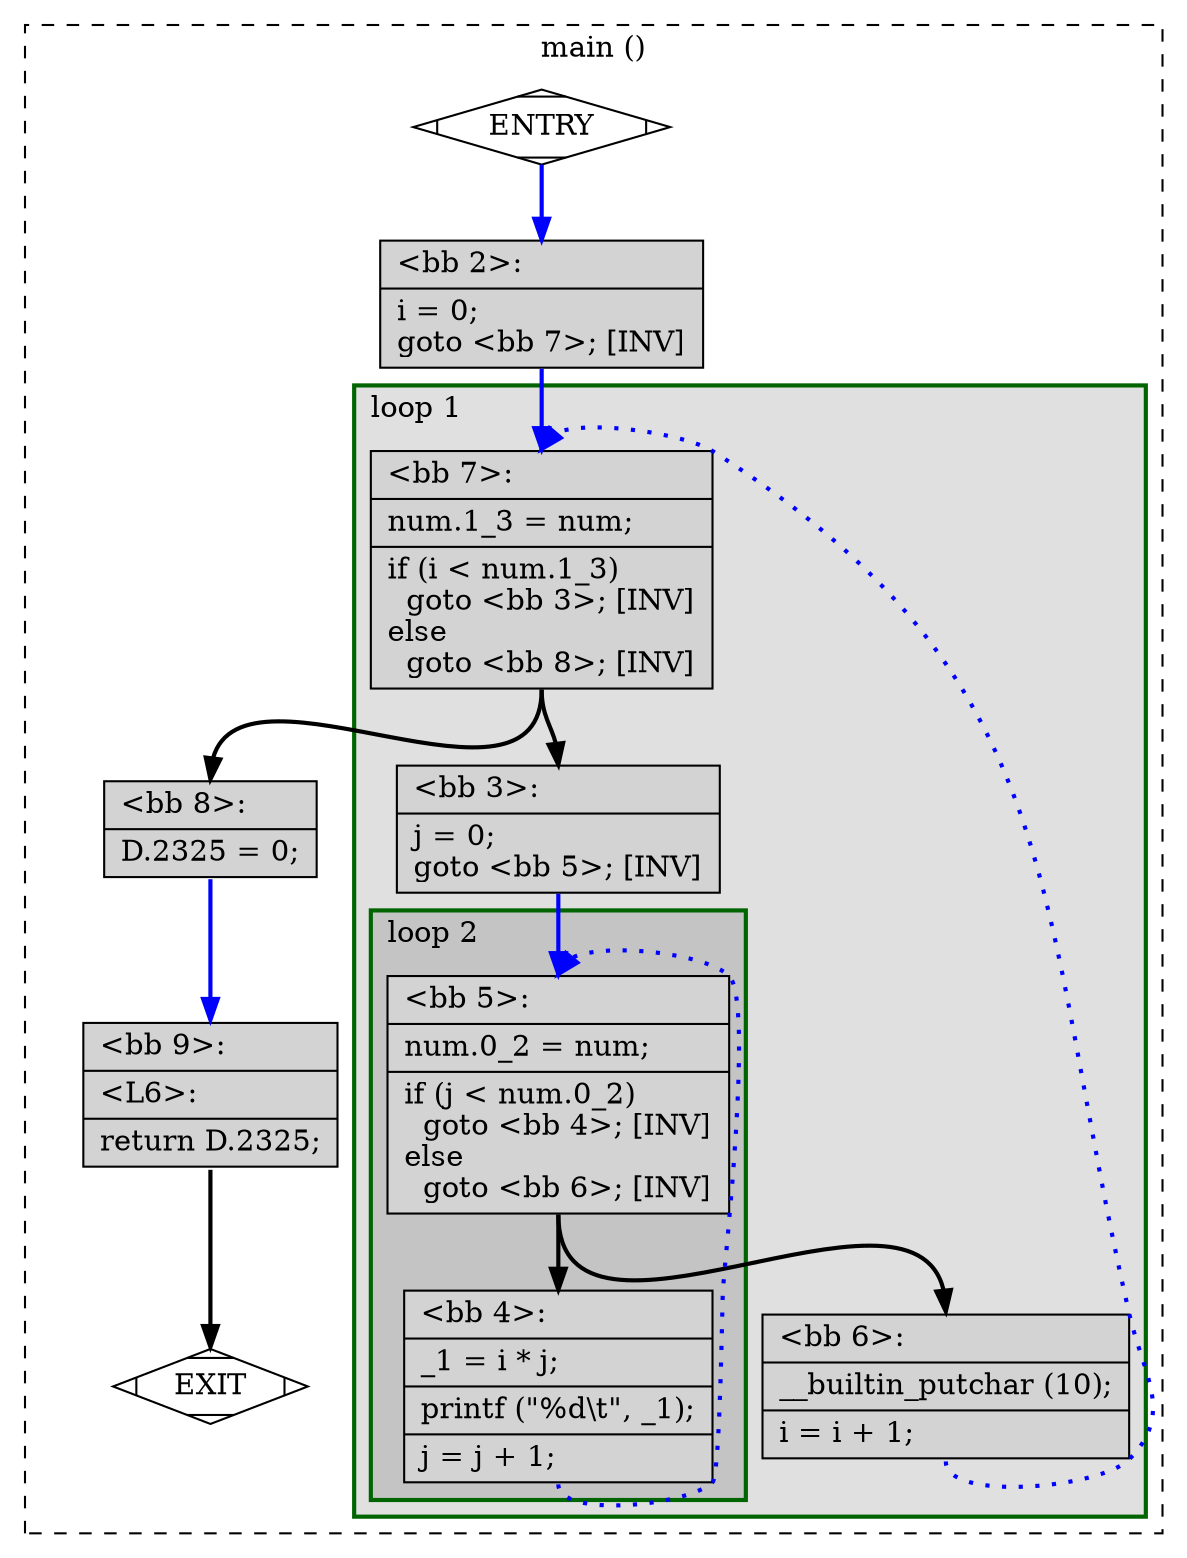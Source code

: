 digraph "test.c.012t.cfg" {
overlap=false;
subgraph "cluster_main" {
	style="dashed";
	color="black";
	label="main ()";
	subgraph cluster_0_1 {
	style="filled";
	color="darkgreen";
	fillcolor="grey88";
	label="loop 1";
	labeljust=l;
	penwidth=2;
	subgraph cluster_0_2 {
	style="filled";
	color="darkgreen";
	fillcolor="grey77";
	label="loop 2";
	labeljust=l;
	penwidth=2;
	fn_0_basic_block_5 [shape=record,style=filled,fillcolor=lightgrey,label="{\<bb\ 5\>:\l\
|num.0_2\ =\ num;\l\
|if\ (j\ \<\ num.0_2)\l\
\ \ goto\ \<bb\ 4\>;\ [INV]\l\
else\l\
\ \ goto\ \<bb\ 6\>;\ [INV]\l\
}"];

	fn_0_basic_block_4 [shape=record,style=filled,fillcolor=lightgrey,label="{\<bb\ 4\>:\l\
|_1\ =\ i\ *\ j;\l\
|printf\ (\"%d\\t\",\ _1);\l\
|j\ =\ j\ +\ 1;\l\
}"];

	}
	fn_0_basic_block_7 [shape=record,style=filled,fillcolor=lightgrey,label="{\<bb\ 7\>:\l\
|num.1_3\ =\ num;\l\
|if\ (i\ \<\ num.1_3)\l\
\ \ goto\ \<bb\ 3\>;\ [INV]\l\
else\l\
\ \ goto\ \<bb\ 8\>;\ [INV]\l\
}"];

	fn_0_basic_block_3 [shape=record,style=filled,fillcolor=lightgrey,label="{\<bb\ 3\>:\l\
|j\ =\ 0;\l\
goto\ \<bb\ 5\>;\ [INV]\l\
}"];

	fn_0_basic_block_6 [shape=record,style=filled,fillcolor=lightgrey,label="{\<bb\ 6\>:\l\
|__builtin_putchar\ (10);\l\
|i\ =\ i\ +\ 1;\l\
}"];

	}
	fn_0_basic_block_0 [shape=Mdiamond,style=filled,fillcolor=white,label="ENTRY"];

	fn_0_basic_block_1 [shape=Mdiamond,style=filled,fillcolor=white,label="EXIT"];

	fn_0_basic_block_2 [shape=record,style=filled,fillcolor=lightgrey,label="{\<bb\ 2\>:\l\
|i\ =\ 0;\l\
goto\ \<bb\ 7\>;\ [INV]\l\
}"];

	fn_0_basic_block_8 [shape=record,style=filled,fillcolor=lightgrey,label="{\<bb\ 8\>:\l\
|D.2325\ =\ 0;\l\
}"];

	fn_0_basic_block_9 [shape=record,style=filled,fillcolor=lightgrey,label="{\<bb\ 9\>:\l\
|\<L6\>:\l\
|return\ D.2325;\l\
}"];

	fn_0_basic_block_0:s -> fn_0_basic_block_2:n [style="solid,bold",color=blue,weight=100,constraint=true];
	fn_0_basic_block_2:s -> fn_0_basic_block_7:n [style="solid,bold",color=blue,weight=100,constraint=true];
	fn_0_basic_block_3:s -> fn_0_basic_block_5:n [style="solid,bold",color=blue,weight=100,constraint=true];
	fn_0_basic_block_4:s -> fn_0_basic_block_5:n [style="dotted,bold",color=blue,weight=10,constraint=false];
	fn_0_basic_block_5:s -> fn_0_basic_block_4:n [style="solid,bold",color=black,weight=10,constraint=true];
	fn_0_basic_block_5:s -> fn_0_basic_block_6:n [style="solid,bold",color=black,weight=10,constraint=true];
	fn_0_basic_block_6:s -> fn_0_basic_block_7:n [style="dotted,bold",color=blue,weight=10,constraint=false];
	fn_0_basic_block_7:s -> fn_0_basic_block_3:n [style="solid,bold",color=black,weight=10,constraint=true];
	fn_0_basic_block_7:s -> fn_0_basic_block_8:n [style="solid,bold",color=black,weight=10,constraint=true];
	fn_0_basic_block_8:s -> fn_0_basic_block_9:n [style="solid,bold",color=blue,weight=100,constraint=true];
	fn_0_basic_block_9:s -> fn_0_basic_block_1:n [style="solid,bold",color=black,weight=10,constraint=true];
	fn_0_basic_block_0:s -> fn_0_basic_block_1:n [style="invis",constraint=true];
}
}
